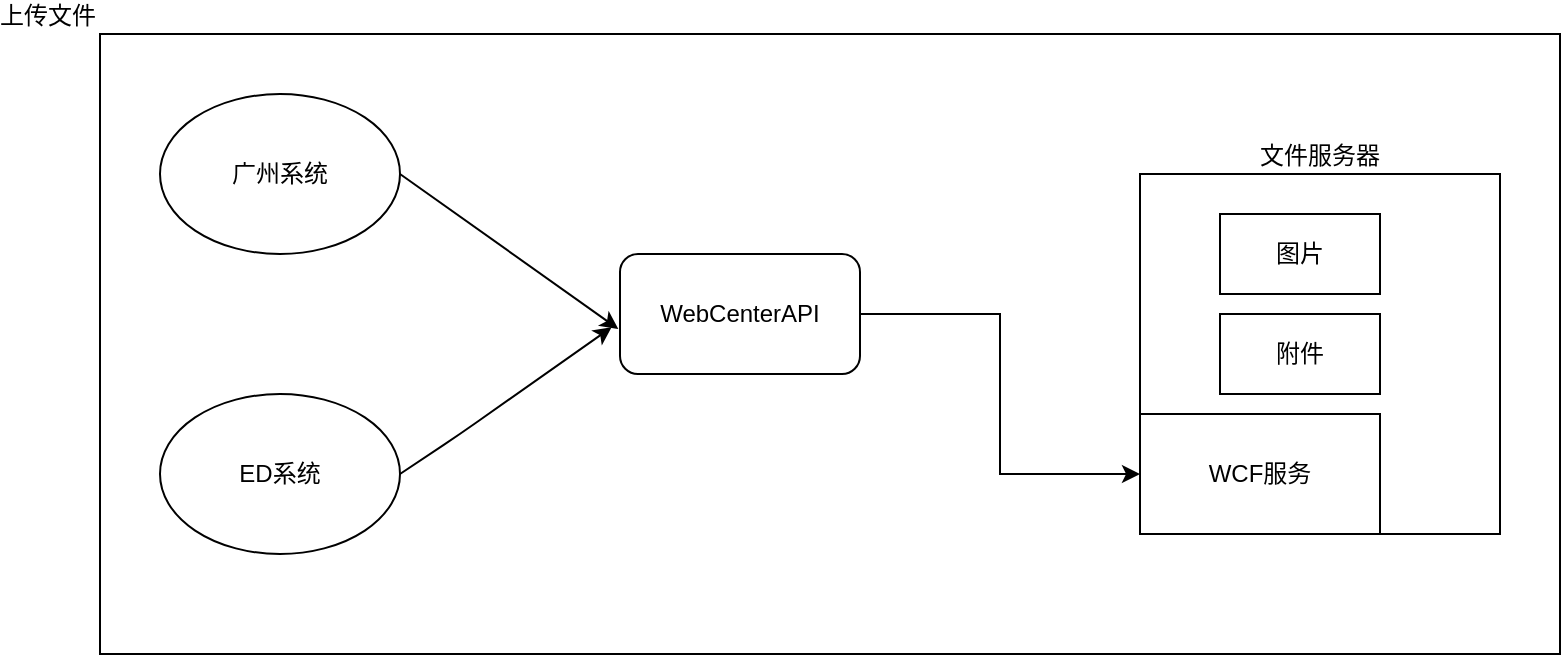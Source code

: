 <mxfile version="14.1.1" type="github">
  <diagram id="hJdredNEwxCyBbmPecLw" name="第 1 页">
    <mxGraphModel dx="1185" dy="635" grid="1" gridSize="10" guides="1" tooltips="1" connect="1" arrows="1" fold="1" page="1" pageScale="1" pageWidth="827" pageHeight="1169" math="0" shadow="0">
      <root>
        <mxCell id="0" />
        <mxCell id="1" parent="0" />
        <mxCell id="q9loGNgbHzg-mi4nU4WG-1" value="上传文件" style="rounded=0;whiteSpace=wrap;html=1;labelPosition=left;verticalLabelPosition=top;align=right;verticalAlign=bottom;" vertex="1" parent="1">
          <mxGeometry x="70" y="60" width="730" height="310" as="geometry" />
        </mxCell>
        <mxCell id="YRhgD83JhJHmWzY8eGKU-1" value="广州系统" style="ellipse;whiteSpace=wrap;html=1;" parent="1" vertex="1">
          <mxGeometry x="100" y="90" width="120" height="80" as="geometry" />
        </mxCell>
        <mxCell id="YRhgD83JhJHmWzY8eGKU-2" value="ED系统" style="ellipse;whiteSpace=wrap;html=1;" parent="1" vertex="1">
          <mxGeometry x="100" y="240" width="120" height="80" as="geometry" />
        </mxCell>
        <mxCell id="YRhgD83JhJHmWzY8eGKU-11" style="edgeStyle=orthogonalEdgeStyle;rounded=0;orthogonalLoop=1;jettySize=auto;html=1;entryX=0;entryY=0.5;entryDx=0;entryDy=0;" parent="1" source="YRhgD83JhJHmWzY8eGKU-3" target="YRhgD83JhJHmWzY8eGKU-6" edge="1">
          <mxGeometry relative="1" as="geometry" />
        </mxCell>
        <mxCell id="YRhgD83JhJHmWzY8eGKU-3" value="WebCenterAPI" style="rounded=1;whiteSpace=wrap;html=1;" parent="1" vertex="1">
          <mxGeometry x="330" y="170" width="120" height="60" as="geometry" />
        </mxCell>
        <mxCell id="YRhgD83JhJHmWzY8eGKU-4" value="文件服务器" style="whiteSpace=wrap;html=1;aspect=fixed;labelPosition=center;verticalLabelPosition=top;align=center;verticalAlign=bottom;" parent="1" vertex="1">
          <mxGeometry x="590" y="130" width="180" height="180" as="geometry" />
        </mxCell>
        <mxCell id="YRhgD83JhJHmWzY8eGKU-6" value="WCF服务" style="rounded=0;whiteSpace=wrap;html=1;" parent="1" vertex="1">
          <mxGeometry x="590" y="250" width="120" height="60" as="geometry" />
        </mxCell>
        <mxCell id="YRhgD83JhJHmWzY8eGKU-9" value="" style="endArrow=classic;html=1;exitX=1;exitY=0.5;exitDx=0;exitDy=0;entryX=-0.007;entryY=0.625;entryDx=0;entryDy=0;entryPerimeter=0;" parent="1" source="YRhgD83JhJHmWzY8eGKU-1" target="YRhgD83JhJHmWzY8eGKU-3" edge="1">
          <mxGeometry width="50" height="50" relative="1" as="geometry">
            <mxPoint x="360" y="330" as="sourcePoint" />
            <mxPoint x="410" y="280" as="targetPoint" />
          </mxGeometry>
        </mxCell>
        <mxCell id="YRhgD83JhJHmWzY8eGKU-10" value="" style="endArrow=classic;html=1;exitX=1;exitY=0.5;exitDx=0;exitDy=0;entryX=-0.035;entryY=0.611;entryDx=0;entryDy=0;entryPerimeter=0;" parent="1" source="YRhgD83JhJHmWzY8eGKU-2" target="YRhgD83JhJHmWzY8eGKU-3" edge="1">
          <mxGeometry width="50" height="50" relative="1" as="geometry">
            <mxPoint x="230" y="140" as="sourcePoint" />
            <mxPoint x="339.16" y="217.5" as="targetPoint" />
            <Array as="points">
              <mxPoint x="250" y="260" />
            </Array>
          </mxGeometry>
        </mxCell>
        <mxCell id="YRhgD83JhJHmWzY8eGKU-12" value="图片" style="rounded=0;whiteSpace=wrap;html=1;" parent="1" vertex="1">
          <mxGeometry x="630" y="150" width="80" height="40" as="geometry" />
        </mxCell>
        <mxCell id="YRhgD83JhJHmWzY8eGKU-13" value="附件" style="rounded=0;whiteSpace=wrap;html=1;" parent="1" vertex="1">
          <mxGeometry x="630" y="200" width="80" height="40" as="geometry" />
        </mxCell>
      </root>
    </mxGraphModel>
  </diagram>
</mxfile>
